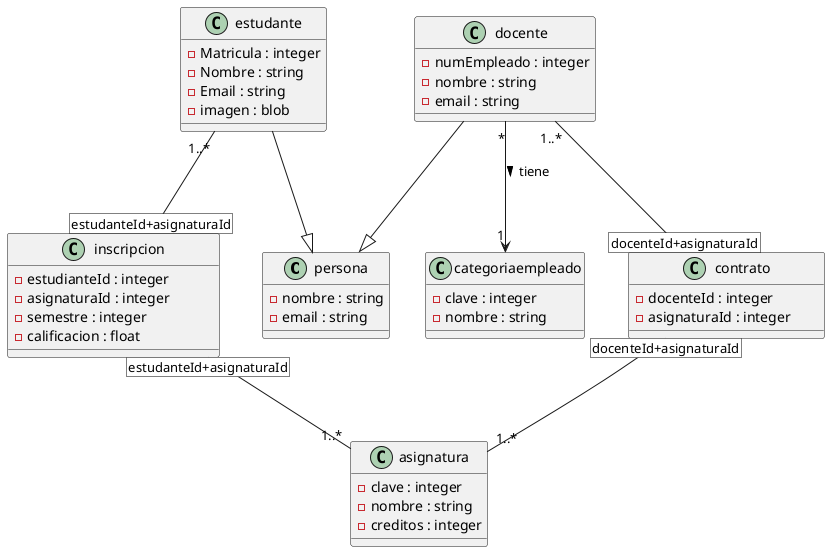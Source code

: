 @startuml WebApp
class persona {
- nombre : string
- email : string
}
class estudante {
- Matricula : integer
- Nombre : string
- Email : string
- imagen : blob
}
class docente {
- numEmpleado : integer
- nombre : string
- email : string
}
class asignatura {
- clave : integer
- nombre : string
- creditos : integer
}

class categoriaempleado {
- clave : integer
- nombre : string
}

class inscripcion {
- estudianteId : integer
- asignaturaId : integer
- semestre : integer
- calificacion : float
}

class contrato {
- docenteId : integer
- asignaturaId : integer
}

docente --|> persona
estudante --|> persona
docente "*" --> "1" categoriaempleado: tiene >
estudante "1..*" -- [estudanteId+asignaturaId] inscripcion
inscripcion [estudanteId+asignaturaId] -- "1..*" asignatura
docente "1..*" -- [docenteId+asignaturaId] contrato
contrato [docenteId+asignaturaId] -- "1..*" asignatura

@enduml